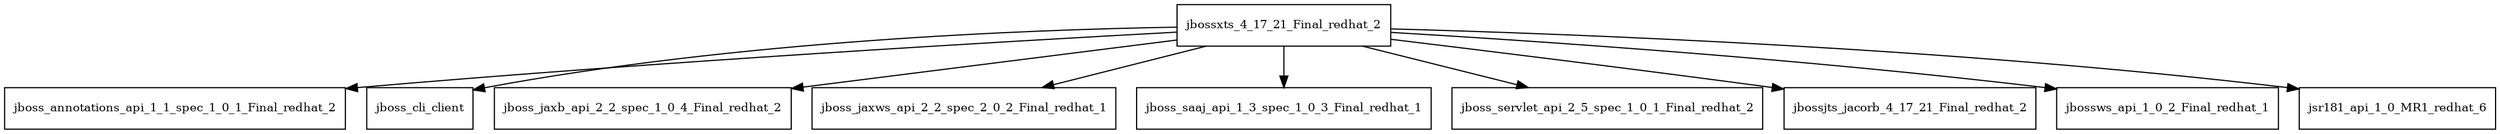 digraph jbossxts_4_17_21_Final_redhat_2_dependencies {
  node [shape = box, fontsize=10.0];
  jbossxts_4_17_21_Final_redhat_2 -> jboss_annotations_api_1_1_spec_1_0_1_Final_redhat_2;
  jbossxts_4_17_21_Final_redhat_2 -> jboss_cli_client;
  jbossxts_4_17_21_Final_redhat_2 -> jboss_jaxb_api_2_2_spec_1_0_4_Final_redhat_2;
  jbossxts_4_17_21_Final_redhat_2 -> jboss_jaxws_api_2_2_spec_2_0_2_Final_redhat_1;
  jbossxts_4_17_21_Final_redhat_2 -> jboss_saaj_api_1_3_spec_1_0_3_Final_redhat_1;
  jbossxts_4_17_21_Final_redhat_2 -> jboss_servlet_api_2_5_spec_1_0_1_Final_redhat_2;
  jbossxts_4_17_21_Final_redhat_2 -> jbossjts_jacorb_4_17_21_Final_redhat_2;
  jbossxts_4_17_21_Final_redhat_2 -> jbossws_api_1_0_2_Final_redhat_1;
  jbossxts_4_17_21_Final_redhat_2 -> jsr181_api_1_0_MR1_redhat_6;
}
